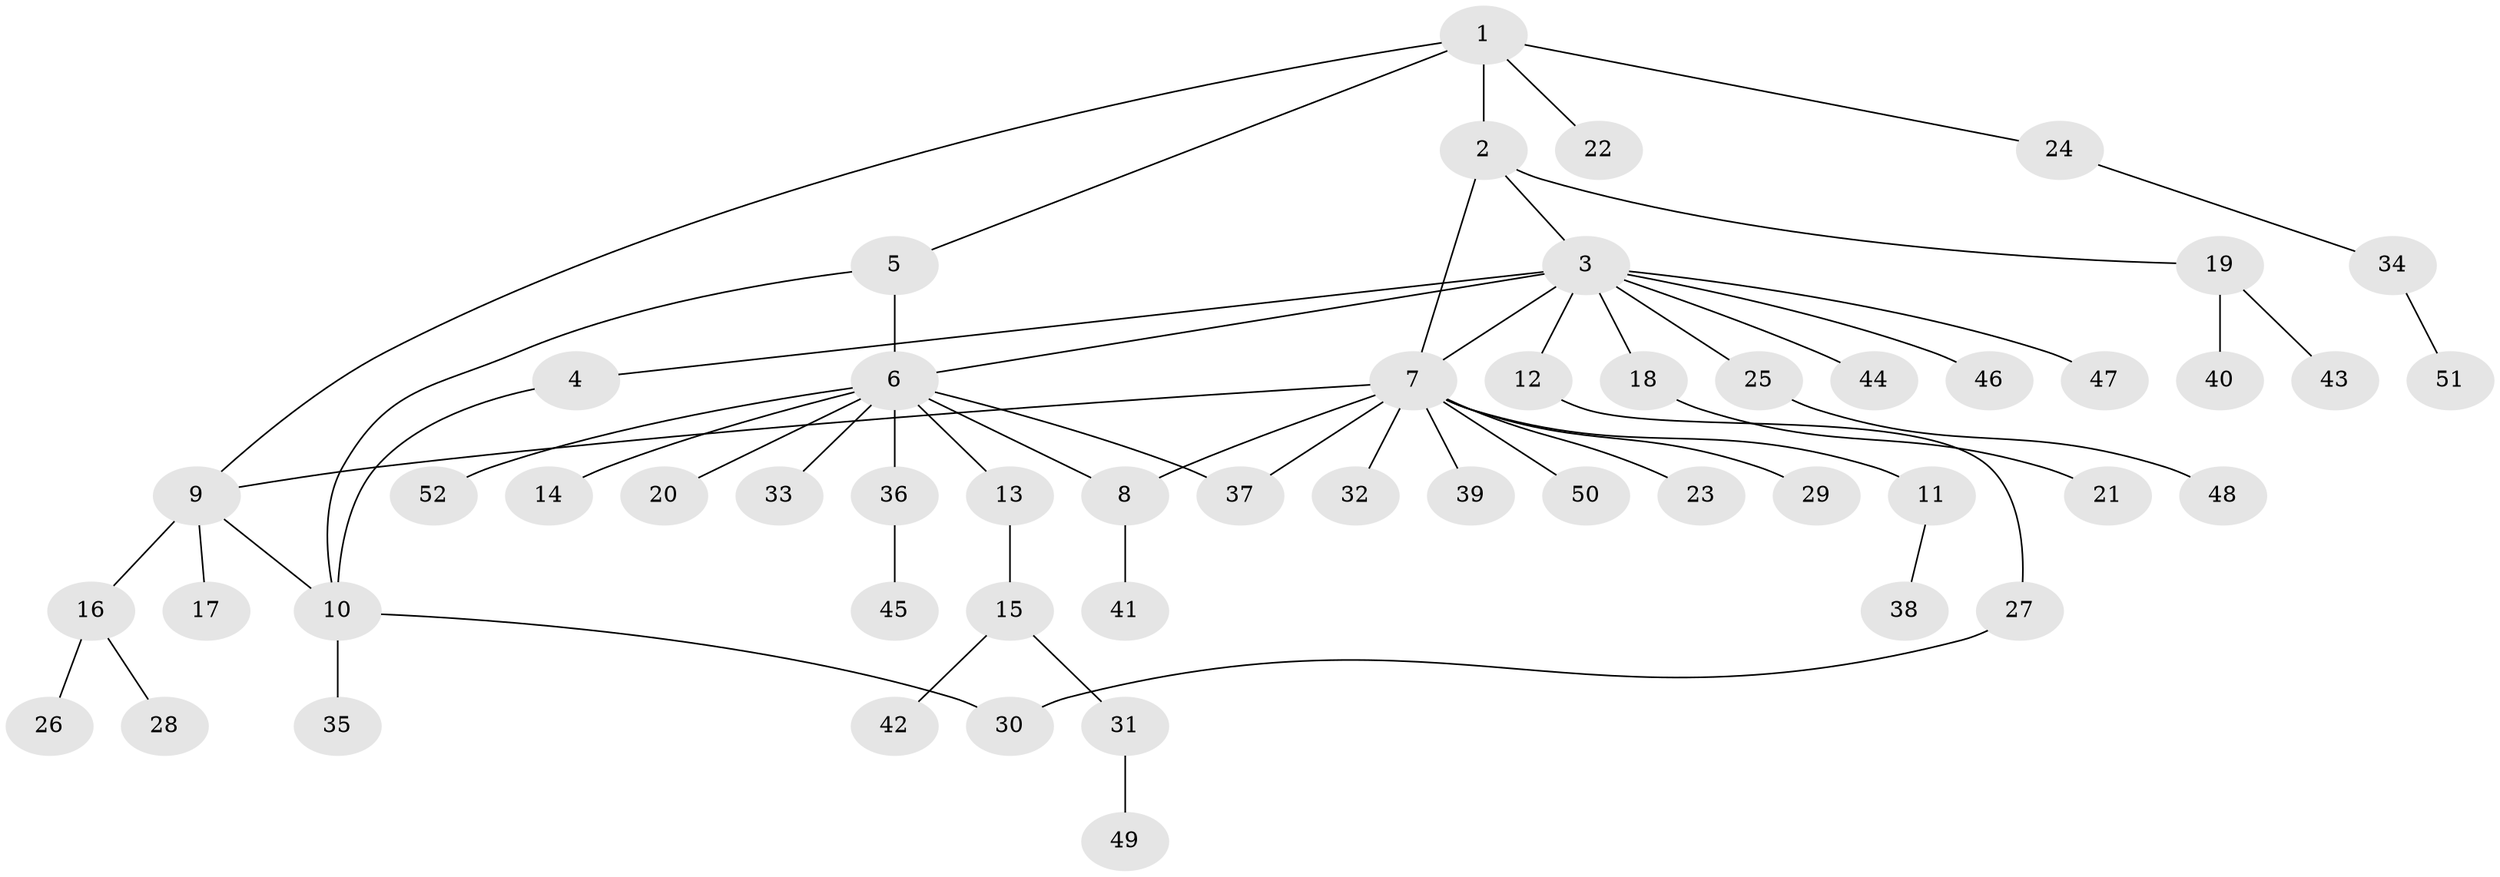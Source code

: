// coarse degree distribution, {4: 0.11428571428571428, 9: 0.02857142857142857, 2: 0.2, 3: 0.05714285714285714, 10: 0.05714285714285714, 1: 0.5428571428571428}
// Generated by graph-tools (version 1.1) at 2025/42/03/06/25 10:42:06]
// undirected, 52 vertices, 59 edges
graph export_dot {
graph [start="1"]
  node [color=gray90,style=filled];
  1;
  2;
  3;
  4;
  5;
  6;
  7;
  8;
  9;
  10;
  11;
  12;
  13;
  14;
  15;
  16;
  17;
  18;
  19;
  20;
  21;
  22;
  23;
  24;
  25;
  26;
  27;
  28;
  29;
  30;
  31;
  32;
  33;
  34;
  35;
  36;
  37;
  38;
  39;
  40;
  41;
  42;
  43;
  44;
  45;
  46;
  47;
  48;
  49;
  50;
  51;
  52;
  1 -- 2;
  1 -- 5;
  1 -- 9;
  1 -- 22;
  1 -- 24;
  2 -- 3;
  2 -- 7;
  2 -- 19;
  3 -- 4;
  3 -- 6;
  3 -- 7;
  3 -- 12;
  3 -- 18;
  3 -- 25;
  3 -- 44;
  3 -- 46;
  3 -- 47;
  4 -- 10;
  5 -- 6;
  5 -- 10;
  6 -- 8;
  6 -- 13;
  6 -- 14;
  6 -- 20;
  6 -- 33;
  6 -- 36;
  6 -- 37;
  6 -- 52;
  7 -- 8;
  7 -- 9;
  7 -- 11;
  7 -- 23;
  7 -- 29;
  7 -- 32;
  7 -- 37;
  7 -- 39;
  7 -- 50;
  8 -- 41;
  9 -- 10;
  9 -- 16;
  9 -- 17;
  10 -- 30;
  10 -- 35;
  11 -- 38;
  12 -- 27;
  13 -- 15;
  15 -- 31;
  15 -- 42;
  16 -- 26;
  16 -- 28;
  18 -- 21;
  19 -- 40;
  19 -- 43;
  24 -- 34;
  25 -- 48;
  27 -- 30;
  31 -- 49;
  34 -- 51;
  36 -- 45;
}

